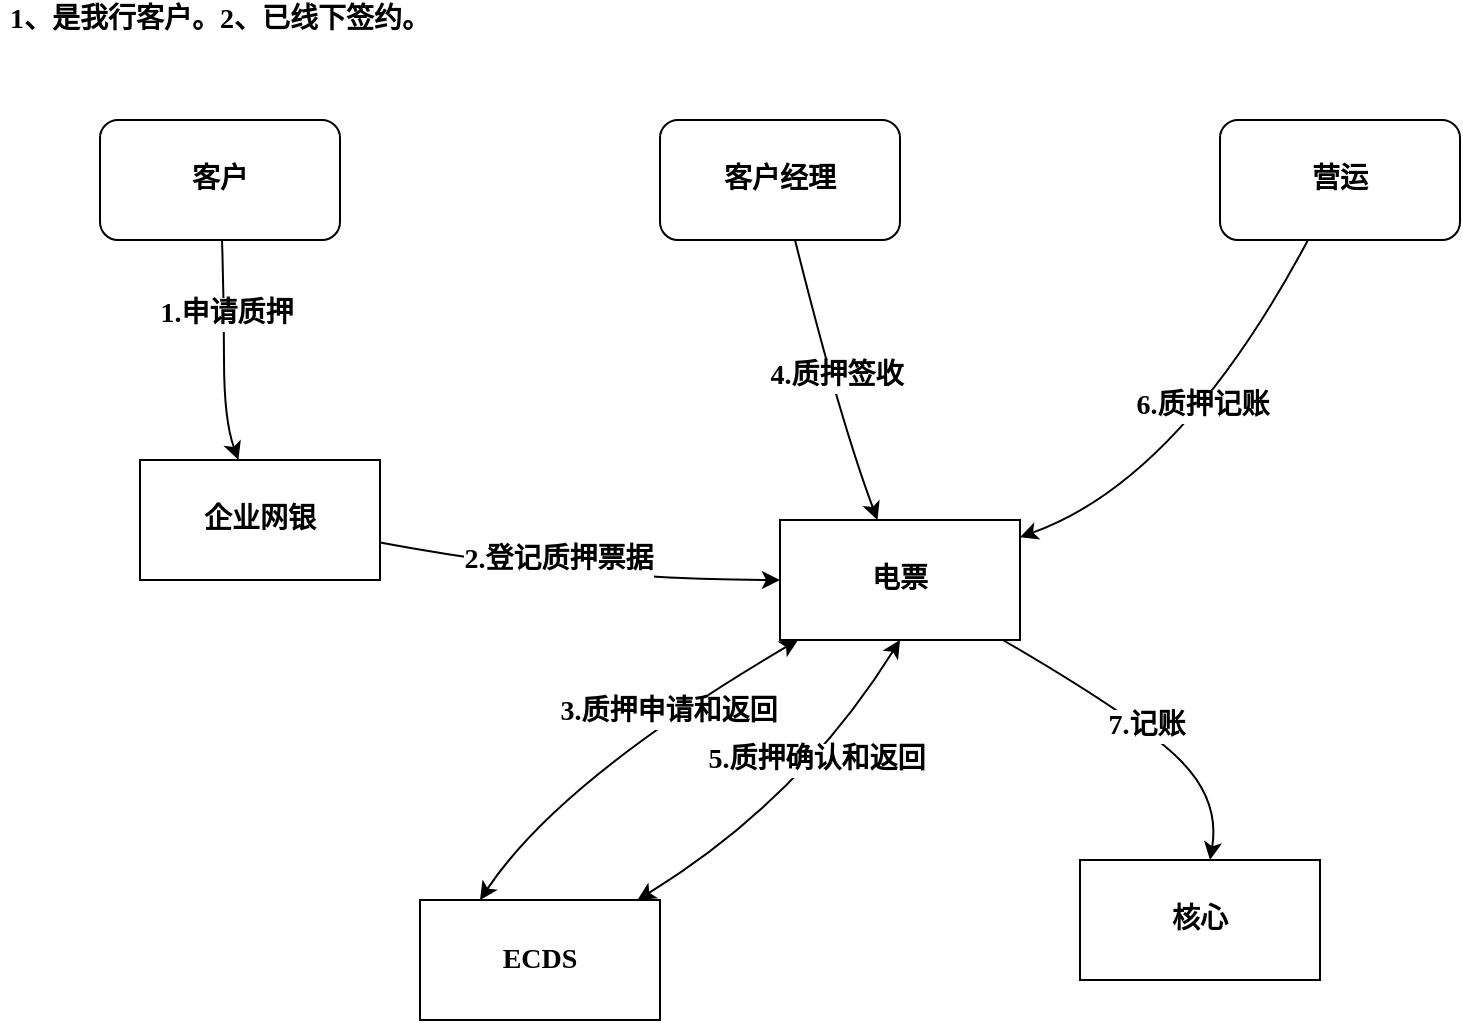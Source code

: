 <mxfile version="10.5.7" type="github"><diagram id="c7558073-3199-34d8-9f00-42111426c3f3" name="本行客户质押"><mxGraphModel dx="918" dy="664" grid="1" gridSize="10" guides="1" tooltips="1" connect="1" arrows="1" fold="1" page="1" pageScale="1" pageWidth="1169" pageHeight="827" background="#ffffff" math="0" shadow="0"><root><mxCell id="0"/><mxCell id="1" parent="0"/><mxCell id="j1ATK9mluITw6d1tC-Fy-1" value="客户" style="rounded=1;whiteSpace=wrap;html=1;fontFamily=Verdana;fontStyle=1;fontSize=14;" parent="1" vertex="1"><mxGeometry x="90" y="80" width="120" height="60" as="geometry"/></mxCell><mxCell id="j1ATK9mluITw6d1tC-Fy-2" value="客户经理" style="rounded=1;whiteSpace=wrap;html=1;fontFamily=Verdana;fontStyle=1;fontSize=14;" parent="1" vertex="1"><mxGeometry x="370" y="80" width="120" height="60" as="geometry"/></mxCell><mxCell id="j1ATK9mluITw6d1tC-Fy-3" value="营运" style="rounded=1;whiteSpace=wrap;html=1;fontFamily=Verdana;fontStyle=1;fontSize=14;" parent="1" vertex="1"><mxGeometry x="650" y="80" width="120" height="60" as="geometry"/></mxCell><mxCell id="j1ATK9mluITw6d1tC-Fy-4" value="企业网银" style="rounded=0;whiteSpace=wrap;html=1;fontFamily=Verdana;fontStyle=1;fontSize=14;" parent="1" vertex="1"><mxGeometry x="110" y="250" width="120" height="60" as="geometry"/></mxCell><mxCell id="j1ATK9mluITw6d1tC-Fy-5" value="电票" style="rounded=0;whiteSpace=wrap;html=1;fontFamily=Verdana;fontStyle=1;fontSize=14;" parent="1" vertex="1"><mxGeometry x="430" y="280" width="120" height="60" as="geometry"/></mxCell><mxCell id="j1ATK9mluITw6d1tC-Fy-6" value="ECDS" style="rounded=0;whiteSpace=wrap;html=1;fontFamily=Verdana;fontStyle=1;fontSize=14;" parent="1" vertex="1"><mxGeometry x="250" y="470" width="120" height="60" as="geometry"/></mxCell><mxCell id="j1ATK9mluITw6d1tC-Fy-7" value="核心" style="rounded=0;whiteSpace=wrap;html=1;fontFamily=Verdana;fontStyle=1;fontSize=14;" parent="1" vertex="1"><mxGeometry x="580" y="450" width="120" height="60" as="geometry"/></mxCell><mxCell id="j1ATK9mluITw6d1tC-Fy-8" value="" style="curved=1;endArrow=classic;html=1;fontFamily=Verdana;fontStyle=1;fontSize=14;" parent="1" source="j1ATK9mluITw6d1tC-Fy-1" target="j1ATK9mluITw6d1tC-Fy-4" edge="1"><mxGeometry width="50" height="50" relative="1" as="geometry"><mxPoint x="-20" y="300" as="sourcePoint"/><mxPoint x="30" y="250" as="targetPoint"/><Array as="points"><mxPoint x="152" y="170"/><mxPoint x="152" y="230"/></Array></mxGeometry></mxCell><mxCell id="j1ATK9mluITw6d1tC-Fy-9" value="1.申请质押&lt;br style=&quot;font-size: 14px;&quot;&gt;" style="text;html=1;resizable=0;points=[];align=center;verticalAlign=middle;labelBackgroundColor=#ffffff;fontFamily=Verdana;fontStyle=1;fontSize=14;" parent="j1ATK9mluITw6d1tC-Fy-8" vertex="1" connectable="0"><mxGeometry x="-0.337" y="1" relative="1" as="geometry"><mxPoint as="offset"/></mxGeometry></mxCell><mxCell id="j1ATK9mluITw6d1tC-Fy-10" value="1、是我行客户。2、已线下签约。&lt;br style=&quot;font-size: 14px;&quot;&gt;" style="text;html=1;strokeColor=none;fillColor=none;align=center;verticalAlign=middle;whiteSpace=wrap;rounded=0;fontFamily=Verdana;fontStyle=1;fontSize=14;" parent="1" vertex="1"><mxGeometry x="40" y="20" width="220" height="20" as="geometry"/></mxCell><mxCell id="j1ATK9mluITw6d1tC-Fy-11" value="" style="curved=1;endArrow=classic;html=1;fontFamily=Verdana;fontStyle=1;fontSize=14;" parent="1" source="j1ATK9mluITw6d1tC-Fy-4" target="j1ATK9mluITw6d1tC-Fy-5" edge="1"><mxGeometry width="50" height="50" relative="1" as="geometry"><mxPoint x="380" y="280" as="sourcePoint"/><mxPoint x="430" y="230" as="targetPoint"/><Array as="points"><mxPoint x="330" y="310"/></Array></mxGeometry></mxCell><mxCell id="j1ATK9mluITw6d1tC-Fy-12" value="2.登记质押票据&lt;br style=&quot;font-size: 14px;&quot;&gt;" style="text;html=1;resizable=0;points=[];align=center;verticalAlign=middle;labelBackgroundColor=#ffffff;fontFamily=Verdana;fontStyle=1;fontSize=14;" parent="j1ATK9mluITw6d1tC-Fy-11" vertex="1" connectable="0"><mxGeometry x="0.143" y="5" relative="1" as="geometry"><mxPoint x="-25.5" y="-5" as="offset"/></mxGeometry></mxCell><mxCell id="j1ATK9mluITw6d1tC-Fy-15" value="" style="endArrow=classic;startArrow=classic;html=1;exitX=0.25;exitY=0;exitDx=0;exitDy=0;curved=1;fontFamily=Verdana;fontStyle=1;fontSize=14;" parent="1" source="j1ATK9mluITw6d1tC-Fy-6" target="j1ATK9mluITw6d1tC-Fy-5" edge="1"><mxGeometry width="50" height="50" relative="1" as="geometry"><mxPoint x="410" y="490" as="sourcePoint"/><mxPoint x="460" y="440" as="targetPoint"/><Array as="points"><mxPoint x="320" y="410"/></Array></mxGeometry></mxCell><mxCell id="j1ATK9mluITw6d1tC-Fy-16" value="3.质押申请和返回&lt;br style=&quot;font-size: 14px;&quot;&gt;" style="text;html=1;resizable=0;points=[];align=center;verticalAlign=middle;labelBackgroundColor=#ffffff;fontFamily=Verdana;fontStyle=1;fontSize=14;" parent="j1ATK9mluITw6d1tC-Fy-15" vertex="1" connectable="0"><mxGeometry x="0.294" y="2" relative="1" as="geometry"><mxPoint as="offset"/></mxGeometry></mxCell><mxCell id="j1ATK9mluITw6d1tC-Fy-18" value="" style="curved=1;endArrow=classic;html=1;fontFamily=Verdana;fontStyle=1;fontSize=14;" parent="1" source="j1ATK9mluITw6d1tC-Fy-2" target="j1ATK9mluITw6d1tC-Fy-5" edge="1"><mxGeometry width="50" height="50" relative="1" as="geometry"><mxPoint x="540" y="230" as="sourcePoint"/><mxPoint x="590" y="180" as="targetPoint"/><Array as="points"><mxPoint x="460" y="230"/></Array></mxGeometry></mxCell><mxCell id="j1ATK9mluITw6d1tC-Fy-19" value="4.质押签收&lt;br style=&quot;font-size: 14px;&quot;&gt;" style="text;html=1;resizable=0;points=[];align=center;verticalAlign=middle;labelBackgroundColor=#ffffff;fontFamily=Verdana;fontStyle=1;fontSize=14;" parent="j1ATK9mluITw6d1tC-Fy-18" vertex="1" connectable="0"><mxGeometry x="0.269" y="25" relative="1" as="geometry"><mxPoint x="-26" y="-16" as="offset"/></mxGeometry></mxCell><mxCell id="j1ATK9mluITw6d1tC-Fy-20" value="" style="endArrow=classic;startArrow=classic;html=1;entryX=0.5;entryY=1;entryDx=0;entryDy=0;curved=1;fontFamily=Verdana;fontStyle=1;fontSize=14;" parent="1" source="j1ATK9mluITw6d1tC-Fy-6" target="j1ATK9mluITw6d1tC-Fy-5" edge="1"><mxGeometry width="50" height="50" relative="1" as="geometry"><mxPoint x="480" y="420" as="sourcePoint"/><mxPoint x="530" y="370" as="targetPoint"/><Array as="points"><mxPoint x="440" y="420"/></Array></mxGeometry></mxCell><mxCell id="j1ATK9mluITw6d1tC-Fy-21" value="5.质押确认和返回&lt;br style=&quot;font-size: 14px;&quot;&gt;" style="text;html=1;resizable=0;points=[];align=center;verticalAlign=middle;labelBackgroundColor=#ffffff;fontFamily=Verdana;fontStyle=1;fontSize=14;" parent="j1ATK9mluITw6d1tC-Fy-20" vertex="1" connectable="0"><mxGeometry x="0.229" y="4" relative="1" as="geometry"><mxPoint as="offset"/></mxGeometry></mxCell><mxCell id="j1ATK9mluITw6d1tC-Fy-22" value="" style="curved=1;endArrow=classic;html=1;fontFamily=Verdana;fontStyle=1;fontSize=14;" parent="1" source="j1ATK9mluITw6d1tC-Fy-3" target="j1ATK9mluITw6d1tC-Fy-5" edge="1"><mxGeometry width="50" height="50" relative="1" as="geometry"><mxPoint x="690" y="270" as="sourcePoint"/><mxPoint x="740" y="220" as="targetPoint"/><Array as="points"><mxPoint x="630" y="260"/></Array></mxGeometry></mxCell><mxCell id="j1ATK9mluITw6d1tC-Fy-23" value="6.质押记账&lt;br style=&quot;font-size: 14px;&quot;&gt;" style="text;html=1;resizable=0;points=[];align=center;verticalAlign=middle;labelBackgroundColor=#ffffff;fontFamily=Verdana;fontStyle=1;fontSize=14;" parent="j1ATK9mluITw6d1tC-Fy-22" vertex="1" connectable="0"><mxGeometry x="-0.119" y="-8" relative="1" as="geometry"><mxPoint as="offset"/></mxGeometry></mxCell><mxCell id="j1ATK9mluITw6d1tC-Fy-24" value="7.记账" style="curved=1;endArrow=classic;html=1;fontFamily=Verdana;fontStyle=1;fontSize=14;" parent="1" source="j1ATK9mluITw6d1tC-Fy-5" target="j1ATK9mluITw6d1tC-Fy-7" edge="1"><mxGeometry width="50" height="50" relative="1" as="geometry"><mxPoint x="730" y="400" as="sourcePoint"/><mxPoint x="780" y="350" as="targetPoint"/><Array as="points"><mxPoint x="610" y="380"/><mxPoint x="650" y="420"/></Array></mxGeometry></mxCell></root></mxGraphModel></diagram><diagram id="jYtJVXsccipdSxfvubl3" name="本行客户解质押"><mxGraphModel grid="1" shadow="0" math="0" pageHeight="827" pageWidth="1169" pageScale="1" page="1" fold="1" arrows="1" connect="1" tooltips="1" guides="1" gridSize="10" dy="794" dx="1394"><root><mxCell id="msC0XOMpsAWMo-wVzNlC-0"/><mxCell id="msC0XOMpsAWMo-wVzNlC-1" parent="msC0XOMpsAWMo-wVzNlC-0"/><mxCell id="WUsZSd10fOsGMeNYX5RA-1" value="客户经理" parent="msC0XOMpsAWMo-wVzNlC-1" vertex="1" style="rounded=1;whiteSpace=wrap;html=1;fontFamily=Verdana;fontStyle=1;fontSize=14;"><mxGeometry as="geometry" height="60" width="120" y="120" x="250"/></mxCell><mxCell id="WUsZSd10fOsGMeNYX5RA-2" value="营运" parent="msC0XOMpsAWMo-wVzNlC-1" vertex="1" style="rounded=1;whiteSpace=wrap;html=1;fontFamily=Verdana;fontStyle=1;fontSize=14;"><mxGeometry as="geometry" height="60" width="120" y="120" x="640"/></mxCell><mxCell id="WUsZSd10fOsGMeNYX5RA-4" value="电票" parent="msC0XOMpsAWMo-wVzNlC-1" vertex="1" style="rounded=0;whiteSpace=wrap;html=1;fontFamily=Verdana;fontStyle=1;fontSize=14;"><mxGeometry as="geometry" height="60" width="120" y="280" x="430"/></mxCell><mxCell id="WUsZSd10fOsGMeNYX5RA-5" value="ECDS" parent="msC0XOMpsAWMo-wVzNlC-1" vertex="1" style="rounded=0;whiteSpace=wrap;html=1;fontFamily=Verdana;fontStyle=1;fontSize=14;"><mxGeometry as="geometry" height="60" width="120" y="450" x="250"/></mxCell><mxCell id="WUsZSd10fOsGMeNYX5RA-6" value="核心" parent="msC0XOMpsAWMo-wVzNlC-1" vertex="1" style="rounded=0;whiteSpace=wrap;html=1;fontFamily=Verdana;fontStyle=1;fontSize=14;"><mxGeometry as="geometry" height="60" width="120" y="450" x="590"/></mxCell><mxCell id="WUsZSd10fOsGMeNYX5RA-9" value="在财富管理平台需求本流程基本不触发，只作为一个备用功能&lt;br style=&quot;font-size: 14px&quot;&gt;" parent="msC0XOMpsAWMo-wVzNlC-1" vertex="1" style="text;html=1;strokeColor=none;fillColor=none;align=center;verticalAlign=middle;whiteSpace=wrap;rounded=0;fontFamily=Verdana;fontStyle=1;fontSize=14;"><mxGeometry as="geometry" height="20" width="400" y="20" x="40"/></mxCell><mxCell id="WUsZSd10fOsGMeNYX5RA-12" value="" parent="msC0XOMpsAWMo-wVzNlC-1" style="endArrow=classic;startArrow=classic;html=1;exitX=0.25;exitY=0;exitDx=0;exitDy=0;curved=1;fontFamily=Verdana;fontStyle=1;fontSize=14;" edge="1" target="WUsZSd10fOsGMeNYX5RA-4" source="WUsZSd10fOsGMeNYX5RA-5"><mxGeometry as="geometry" height="50" width="50" relative="1"><mxPoint as="sourcePoint" y="490" x="410"/><mxPoint as="targetPoint" y="440" x="460"/><Array as="points"><mxPoint y="410" x="320"/></Array></mxGeometry></mxCell><mxCell id="WUsZSd10fOsGMeNYX5RA-13" value="2.解质押和返回&lt;br style=&quot;font-size: 14px&quot;&gt;" parent="WUsZSd10fOsGMeNYX5RA-12" vertex="1" style="text;html=1;resizable=0;points=[];align=center;verticalAlign=middle;labelBackgroundColor=#ffffff;fontFamily=Verdana;fontStyle=1;fontSize=14;" connectable="0"><mxGeometry as="geometry" y="2" x="0.294" relative="1"><mxPoint as="offset"/></mxGeometry></mxCell><mxCell id="WUsZSd10fOsGMeNYX5RA-14" value="" parent="msC0XOMpsAWMo-wVzNlC-1" style="curved=1;endArrow=classic;html=1;fontFamily=Verdana;fontStyle=1;fontSize=14;" edge="1" target="WUsZSd10fOsGMeNYX5RA-4" source="WUsZSd10fOsGMeNYX5RA-1"><mxGeometry as="geometry" height="50" width="50" relative="1"><mxPoint as="sourcePoint" y="230" x="540"/><mxPoint as="targetPoint" y="180" x="590"/><Array as="points"><mxPoint y="230" x="460"/></Array></mxGeometry></mxCell><mxCell id="WUsZSd10fOsGMeNYX5RA-15" value="1.解质押&lt;br&gt;" parent="WUsZSd10fOsGMeNYX5RA-14" vertex="1" style="text;html=1;resizable=0;points=[];align=center;verticalAlign=middle;labelBackgroundColor=#ffffff;fontFamily=Verdana;fontStyle=1;fontSize=14;" connectable="0"><mxGeometry as="geometry" y="25" x="0.269" relative="1"><mxPoint as="offset" y="-16" x="-26"/></mxGeometry></mxCell><mxCell id="WUsZSd10fOsGMeNYX5RA-18" value="" parent="msC0XOMpsAWMo-wVzNlC-1" style="curved=1;endArrow=classic;html=1;fontFamily=Verdana;fontStyle=1;fontSize=14;" edge="1" target="WUsZSd10fOsGMeNYX5RA-4" source="WUsZSd10fOsGMeNYX5RA-2"><mxGeometry as="geometry" height="50" width="50" relative="1"><mxPoint as="sourcePoint" y="270" x="690"/><mxPoint as="targetPoint" y="220" x="740"/><Array as="points"><mxPoint y="260" x="630"/></Array></mxGeometry></mxCell><mxCell id="WUsZSd10fOsGMeNYX5RA-19" value="3.解质押记账&lt;br style=&quot;font-size: 14px&quot;&gt;" parent="WUsZSd10fOsGMeNYX5RA-18" vertex="1" style="text;html=1;resizable=0;points=[];align=center;verticalAlign=middle;labelBackgroundColor=#ffffff;fontFamily=Verdana;fontStyle=1;fontSize=14;" connectable="0"><mxGeometry as="geometry" y="-8" x="-0.119" relative="1"><mxPoint as="offset"/></mxGeometry></mxCell><mxCell id="WUsZSd10fOsGMeNYX5RA-20" value="4.记账" parent="msC0XOMpsAWMo-wVzNlC-1" style="curved=1;endArrow=classic;html=1;fontFamily=Verdana;fontStyle=1;fontSize=14;" edge="1" target="WUsZSd10fOsGMeNYX5RA-6" source="WUsZSd10fOsGMeNYX5RA-4"><mxGeometry as="geometry" height="50" width="50" relative="1"><mxPoint as="sourcePoint" y="400" x="730"/><mxPoint as="targetPoint" y="350" x="780"/><Array as="points"><mxPoint y="420" x="650"/></Array></mxGeometry></mxCell></root></mxGraphModel></diagram><diagram id="SfuaUgbomy-pQvL2jucM" name="本行客户质押托收"><mxGraphModel grid="1" shadow="0" math="0" pageHeight="827" pageWidth="1169" pageScale="1" page="1" fold="1" arrows="1" connect="1" tooltips="1" guides="1" gridSize="10" dy="794" dx="1394"><root><mxCell id="4bPKAs2V0K3Zp7fi_NAx-0"/><mxCell id="4bPKAs2V0K3Zp7fi_NAx-1" parent="4bPKAs2V0K3Zp7fi_NAx-0"/><mxCell id="lYpyuhO0FUjZFwQWolFv-1" value="营运" parent="4bPKAs2V0K3Zp7fi_NAx-1" vertex="1" style="rounded=1;whiteSpace=wrap;html=1;fontFamily=Verdana;fontStyle=1;fontSize=14;"><mxGeometry as="geometry" height="60" width="120" y="120" x="640"/></mxCell><mxCell id="lYpyuhO0FUjZFwQWolFv-2" value="电票" parent="4bPKAs2V0K3Zp7fi_NAx-1" vertex="1" style="rounded=0;whiteSpace=wrap;html=1;fontFamily=Verdana;fontStyle=1;fontSize=14;"><mxGeometry as="geometry" height="60" width="120" y="280" x="430"/></mxCell><mxCell id="lYpyuhO0FUjZFwQWolFv-3" value="ECDS" parent="4bPKAs2V0K3Zp7fi_NAx-1" vertex="1" style="rounded=0;whiteSpace=wrap;html=1;fontFamily=Verdana;fontStyle=1;fontSize=14;"><mxGeometry as="geometry" height="60" width="120" y="150" x="110"/></mxCell><mxCell id="lYpyuhO0FUjZFwQWolFv-4" value="核心" parent="4bPKAs2V0K3Zp7fi_NAx-1" vertex="1" style="rounded=0;whiteSpace=wrap;html=1;fontFamily=Verdana;fontStyle=1;fontSize=14;"><mxGeometry as="geometry" height="60" width="120" y="450" x="590"/></mxCell><mxCell id="lYpyuhO0FUjZFwQWolFv-9" value="" parent="4bPKAs2V0K3Zp7fi_NAx-1" style="curved=1;endArrow=classic;html=1;fontFamily=Verdana;fontStyle=1;fontSize=14;" edge="1" target="lYpyuhO0FUjZFwQWolFv-2" source="lYpyuhO0FUjZFwQWolFv-1"><mxGeometry as="geometry" height="50" width="50" relative="1"><mxPoint as="sourcePoint" y="270" x="690"/><mxPoint as="targetPoint" y="220" x="740"/><Array as="points"><mxPoint y="210" x="570"/></Array></mxGeometry></mxCell><mxCell id="lYpyuhO0FUjZFwQWolFv-10" value="2.提示付款&lt;br style=&quot;font-size: 14px;&quot;&gt;" parent="lYpyuhO0FUjZFwQWolFv-9" vertex="1" style="text;html=1;resizable=0;points=[];align=center;verticalAlign=middle;labelBackgroundColor=#ffffff;fontFamily=Verdana;fontStyle=1;fontSize=14;" connectable="0"><mxGeometry as="geometry" y="-8" x="-0.119" relative="1"><mxPoint as="offset"/></mxGeometry></mxCell><mxCell id="lYpyuhO0FUjZFwQWolFv-11" value="5.记账托收" parent="4bPKAs2V0K3Zp7fi_NAx-1" style="curved=1;endArrow=classic;html=1;fontFamily=Verdana;fontStyle=1;fontSize=14;" edge="1" target="lYpyuhO0FUjZFwQWolFv-4" source="lYpyuhO0FUjZFwQWolFv-2"><mxGeometry as="geometry" height="50" width="50" relative="1"><mxPoint as="sourcePoint" y="400" x="730"/><mxPoint as="targetPoint" y="350" x="780"/><Array as="points"><mxPoint y="420" x="650"/></Array></mxGeometry></mxCell><mxCell id="lYpyuhO0FUjZFwQWolFv-12" value="" parent="4bPKAs2V0K3Zp7fi_NAx-1" style="curved=1;endArrow=classic;html=1;fontFamily=Verdana;fontSize=14;fontStyle=1" edge="1" target="lYpyuhO0FUjZFwQWolFv-2" source="lYpyuhO0FUjZFwQWolFv-3"><mxGeometry as="geometry" height="50" width="50" relative="1"><mxPoint as="sourcePoint" y="330" x="360"/><mxPoint as="targetPoint" y="280" x="410"/><Array as="points"><mxPoint y="220" x="300"/><mxPoint y="280" x="360"/></Array></mxGeometry></mxCell><mxCell id="lYpyuhO0FUjZFwQWolFv-13" value="1.质押到期&lt;br style=&quot;font-size: 14px;&quot;&gt;" parent="lYpyuhO0FUjZFwQWolFv-12" vertex="1" style="text;html=1;resizable=0;points=[];align=center;verticalAlign=middle;labelBackgroundColor=#ffffff;fontSize=14;fontFamily=Verdana;fontStyle=1" connectable="0"><mxGeometry as="geometry" y="1" x="0.135" relative="1"><mxPoint as="offset" x="-1"/></mxGeometry></mxCell><mxCell id="lYpyuhO0FUjZFwQWolFv-14" value="" parent="4bPKAs2V0K3Zp7fi_NAx-1" style="curved=1;endArrow=classic;html=1;fontFamily=Verdana;fontSize=14;fontStyle=1" edge="1" target="lYpyuhO0FUjZFwQWolFv-2" source="lYpyuhO0FUjZFwQWolFv-1"><mxGeometry as="geometry" height="50" width="50" relative="1"><mxPoint as="sourcePoint" y="350" x="760"/><mxPoint as="targetPoint" y="300" x="810"/><Array as="points"><mxPoint y="250" x="706"/></Array></mxGeometry></mxCell><mxCell id="lYpyuhO0FUjZFwQWolFv-17" value="4.记账托收&lt;br style=&quot;font-size: 14px;&quot;&gt;" parent="lYpyuhO0FUjZFwQWolFv-14" vertex="1" style="text;html=1;resizable=0;points=[];align=center;verticalAlign=middle;labelBackgroundColor=#ffffff;fontSize=14;fontFamily=Verdana;fontStyle=1" connectable="0"><mxGeometry as="geometry" y="-13" x="0.02" relative="1"><mxPoint as="offset"/></mxGeometry></mxCell><mxCell id="lYpyuhO0FUjZFwQWolFv-15" value="" parent="4bPKAs2V0K3Zp7fi_NAx-1" style="endArrow=classic;startArrow=classic;html=1;fontFamily=Verdana;fontSize=14;entryX=0;entryY=0.75;entryDx=0;entryDy=0;curved=1;fontStyle=1" edge="1" target="lYpyuhO0FUjZFwQWolFv-2" source="lYpyuhO0FUjZFwQWolFv-3"><mxGeometry as="geometry" height="50" width="50" relative="1"><mxPoint as="sourcePoint" y="430" x="340"/><mxPoint as="targetPoint" y="380" x="390"/><Array as="points"><mxPoint y="310" x="270"/></Array></mxGeometry></mxCell><mxCell id="lYpyuhO0FUjZFwQWolFv-16" value="3.提示付款和确认" parent="lYpyuhO0FUjZFwQWolFv-15" vertex="1" style="text;html=1;resizable=0;points=[];align=center;verticalAlign=middle;labelBackgroundColor=#ffffff;fontSize=14;fontFamily=Verdana;fontStyle=1" connectable="0"><mxGeometry as="geometry" y="21" x="-0.239" relative="1"><mxPoint as="offset"/></mxGeometry></mxCell></root></mxGraphModel></diagram><diagram id="MMLVyUw-xwg508qL3Rh7" name="现有质押托收流程"><mxGraphModel dx="918" dy="664" grid="1" gridSize="10" guides="1" tooltips="1" connect="1" arrows="1" fold="1" page="1" pageScale="1" pageWidth="1169" pageHeight="827" math="0" shadow="0"><root><mxCell id="uDaIy-jen-4eY2qHDG4y-0"/><mxCell id="uDaIy-jen-4eY2qHDG4y-1" parent="uDaIy-jen-4eY2qHDG4y-0"/><mxCell id="uDaIy-jen-4eY2qHDG4y-2" value="客户" style="rounded=1;whiteSpace=wrap;html=1;" vertex="1" parent="uDaIy-jen-4eY2qHDG4y-1"><mxGeometry x="100" y="70" width="120" height="60" as="geometry"/></mxCell><mxCell id="uDaIy-jen-4eY2qHDG4y-3" value="客户经理、审批岗" style="rounded=1;whiteSpace=wrap;html=1;" vertex="1" parent="uDaIy-jen-4eY2qHDG4y-1"><mxGeometry x="430" y="50" width="120" height="60" as="geometry"/></mxCell><mxCell id="uDaIy-jen-4eY2qHDG4y-4" value="电票" style="rounded=0;whiteSpace=wrap;html=1;" vertex="1" parent="uDaIy-jen-4eY2qHDG4y-1"><mxGeometry x="390" y="310" width="120" height="60" as="geometry"/></mxCell><mxCell id="uDaIy-jen-4eY2qHDG4y-5" value="信贷" style="rounded=0;whiteSpace=wrap;html=1;" vertex="1" parent="uDaIy-jen-4eY2qHDG4y-1"><mxGeometry x="670" y="240" width="120" height="60" as="geometry"/></mxCell><mxCell id="uDaIy-jen-4eY2qHDG4y-6" value="总账" style="rounded=0;whiteSpace=wrap;html=1;" vertex="1" parent="uDaIy-jen-4eY2qHDG4y-1"><mxGeometry x="400" y="450" width="120" height="60" as="geometry"/></mxCell><mxCell id="uDaIy-jen-4eY2qHDG4y-7" value="" style="curved=1;endArrow=classic;html=1;exitX=0.325;exitY=0.983;exitDx=0;exitDy=0;exitPerimeter=0;entryX=0.5;entryY=0;entryDx=0;entryDy=0;" edge="1" parent="uDaIy-jen-4eY2qHDG4y-1" source="uDaIy-jen-4eY2qHDG4y-2" target="uDaIy-jen-4eY2qHDG4y-11"><mxGeometry width="50" height="50" relative="1" as="geometry"><mxPoint x="210" y="210" as="sourcePoint"/><mxPoint x="260" y="160" as="targetPoint"/><Array as="points"><mxPoint x="120" y="160"/></Array></mxGeometry></mxCell><mxCell id="uDaIy-jen-4eY2qHDG4y-12" value="2.提交质押申请" style="text;html=1;resizable=0;points=[];align=center;verticalAlign=middle;labelBackgroundColor=#ffffff;" vertex="1" connectable="0" parent="uDaIy-jen-4eY2qHDG4y-7"><mxGeometry x="-0.198" y="10" relative="1" as="geometry"><mxPoint x="7" y="14" as="offset"/></mxGeometry></mxCell><mxCell id="uDaIy-jen-4eY2qHDG4y-9" value="" style="curved=1;endArrow=classic;html=1;" edge="1" parent="uDaIy-jen-4eY2qHDG4y-1" source="uDaIy-jen-4eY2qHDG4y-3" target="uDaIy-jen-4eY2qHDG4y-5"><mxGeometry width="50" height="50" relative="1" as="geometry"><mxPoint x="700" y="130" as="sourcePoint"/><mxPoint x="640" y="250" as="targetPoint"/><Array as="points"><mxPoint x="660" y="160"/><mxPoint x="700" y="200"/></Array></mxGeometry></mxCell><mxCell id="uDaIy-jen-4eY2qHDG4y-10" value="1.客户签约，生成合同，录入信息" style="text;html=1;resizable=0;points=[];align=center;verticalAlign=middle;labelBackgroundColor=#ffffff;" vertex="1" connectable="0" parent="uDaIy-jen-4eY2qHDG4y-9"><mxGeometry x="0.314" y="1" relative="1" as="geometry"><mxPoint x="-5" y="-19" as="offset"/></mxGeometry></mxCell><mxCell id="uDaIy-jen-4eY2qHDG4y-11" value="企业网银" style="rounded=0;whiteSpace=wrap;html=1;" vertex="1" parent="uDaIy-jen-4eY2qHDG4y-1"><mxGeometry x="60" y="240" width="120" height="60" as="geometry"/></mxCell><mxCell id="uDaIy-jen-4eY2qHDG4y-13" value="" style="curved=1;endArrow=classic;html=1;" edge="1" parent="uDaIy-jen-4eY2qHDG4y-1" source="uDaIy-jen-4eY2qHDG4y-11" target="uDaIy-jen-4eY2qHDG4y-4"><mxGeometry width="50" height="50" relative="1" as="geometry"><mxPoint x="190" y="510" as="sourcePoint"/><mxPoint x="240" y="460" as="targetPoint"/><Array as="points"><mxPoint x="210" y="300"/></Array></mxGeometry></mxCell><mxCell id="uDaIy-jen-4eY2qHDG4y-14" value="3.审批完成，提交申请" style="text;html=1;resizable=0;points=[];align=center;verticalAlign=middle;labelBackgroundColor=#ffffff;" vertex="1" connectable="0" parent="uDaIy-jen-4eY2qHDG4y-13"><mxGeometry x="-0.093" y="-1" relative="1" as="geometry"><mxPoint as="offset"/></mxGeometry></mxCell><mxCell id="uDaIy-jen-4eY2qHDG4y-15" value="" style="curved=1;endArrow=classic;html=1;" edge="1" parent="uDaIy-jen-4eY2qHDG4y-1" source="uDaIy-jen-4eY2qHDG4y-3" target="uDaIy-jen-4eY2qHDG4y-5"><mxGeometry width="50" height="50" relative="1" as="geometry"><mxPoint x="750" y="430" as="sourcePoint"/><mxPoint x="800" y="380" as="targetPoint"/><Array as="points"><mxPoint x="580" y="190"/><mxPoint x="620" y="220"/></Array></mxGeometry></mxCell><mxCell id="uDaIy-jen-4eY2qHDG4y-16" value="5.票据质押查询、挑票、审批" style="text;html=1;resizable=0;points=[];align=center;verticalAlign=middle;labelBackgroundColor=#ffffff;" vertex="1" connectable="0" parent="uDaIy-jen-4eY2qHDG4y-15"><mxGeometry x="0.106" y="3" relative="1" as="geometry"><mxPoint as="offset"/></mxGeometry></mxCell><mxCell id="uDaIy-jen-4eY2qHDG4y-17" value="6.发送审批完成票据信息" style="curved=1;endArrow=classic;html=1;" edge="1" parent="uDaIy-jen-4eY2qHDG4y-1" source="uDaIy-jen-4eY2qHDG4y-5" target="uDaIy-jen-4eY2qHDG4y-4"><mxGeometry width="50" height="50" relative="1" as="geometry"><mxPoint x="740" y="410" as="sourcePoint"/><mxPoint x="790" y="360" as="targetPoint"/><Array as="points"><mxPoint x="640" y="320"/><mxPoint x="590" y="332"/></Array></mxGeometry></mxCell><mxCell id="uDaIy-jen-4eY2qHDG4y-19" value="" style="curved=1;endArrow=classic;html=1;" edge="1" parent="uDaIy-jen-4eY2qHDG4y-1" source="uDaIy-jen-4eY2qHDG4y-3" target="uDaIy-jen-4eY2qHDG4y-4"><mxGeometry width="50" height="50" relative="1" as="geometry"><mxPoint x="320" y="190" as="sourcePoint"/><mxPoint x="430" y="260" as="targetPoint"/><Array as="points"><mxPoint x="450" y="210"/></Array></mxGeometry></mxCell><mxCell id="uDaIy-jen-4eY2qHDG4y-23" value="7.质押签收&lt;br&gt;8.质押记账&lt;br&gt;" style="text;html=1;resizable=0;points=[];align=center;verticalAlign=middle;labelBackgroundColor=#ffffff;" vertex="1" connectable="0" parent="uDaIy-jen-4eY2qHDG4y-19"><mxGeometry x="-0.156" y="5" relative="1" as="geometry"><mxPoint x="-0.5" y="6.5" as="offset"/></mxGeometry></mxCell><mxCell id="uDaIy-jen-4eY2qHDG4y-20" value="ECDS" style="rounded=0;whiteSpace=wrap;html=1;" vertex="1" parent="uDaIy-jen-4eY2qHDG4y-1"><mxGeometry x="740" y="400" width="120" height="60" as="geometry"/></mxCell><mxCell id="uDaIy-jen-4eY2qHDG4y-21" value="" style="curved=1;endArrow=classic;html=1;" edge="1" parent="uDaIy-jen-4eY2qHDG4y-1" source="uDaIy-jen-4eY2qHDG4y-4" target="uDaIy-jen-4eY2qHDG4y-20"><mxGeometry width="50" height="50" relative="1" as="geometry"><mxPoint x="610" y="420" as="sourcePoint"/><mxPoint x="660" y="370" as="targetPoint"/><Array as="points"><mxPoint x="590" y="420"/><mxPoint x="680" y="440"/></Array></mxGeometry></mxCell><mxCell id="uDaIy-jen-4eY2qHDG4y-22" value="4.质押申请" style="text;html=1;resizable=0;points=[];align=center;verticalAlign=middle;labelBackgroundColor=#ffffff;" vertex="1" connectable="0" parent="uDaIy-jen-4eY2qHDG4y-21"><mxGeometry x="0.312" y="1" relative="1" as="geometry"><mxPoint x="-24" y="-3" as="offset"/></mxGeometry></mxCell><mxCell id="uDaIy-jen-4eY2qHDG4y-24" value="" style="curved=1;endArrow=classic;html=1;exitX=1;exitY=0.75;exitDx=0;exitDy=0;entryX=0.75;entryY=1;entryDx=0;entryDy=0;" edge="1" parent="uDaIy-jen-4eY2qHDG4y-1" source="uDaIy-jen-4eY2qHDG4y-4" target="uDaIy-jen-4eY2qHDG4y-5"><mxGeometry width="50" height="50" relative="1" as="geometry"><mxPoint x="660" y="400" as="sourcePoint"/><mxPoint x="710" y="350" as="targetPoint"/><Array as="points"><mxPoint x="630" y="380"/><mxPoint x="720" y="350"/></Array></mxGeometry></mxCell><mxCell id="uDaIy-jen-4eY2qHDG4y-25" value="9.质押成功通知，" style="text;html=1;resizable=0;points=[];align=center;verticalAlign=middle;labelBackgroundColor=#ffffff;" vertex="1" connectable="0" parent="uDaIy-jen-4eY2qHDG4y-24"><mxGeometry x="0.341" y="-1" relative="1" as="geometry"><mxPoint as="offset"/></mxGeometry></mxCell><mxCell id="uDaIy-jen-4eY2qHDG4y-27" value="" style="curved=1;endArrow=classic;html=1;" edge="1" parent="uDaIy-jen-4eY2qHDG4y-1" source="uDaIy-jen-4eY2qHDG4y-4" target="uDaIy-jen-4eY2qHDG4y-6"><mxGeometry width="50" height="50" relative="1" as="geometry"><mxPoint x="230" y="490" as="sourcePoint"/><mxPoint x="280" y="440" as="targetPoint"/><Array as="points"/></mxGeometry></mxCell><mxCell id="uDaIy-jen-4eY2qHDG4y-29" value="10.日终送总账" style="text;html=1;resizable=0;points=[];align=center;verticalAlign=middle;labelBackgroundColor=#ffffff;" vertex="1" connectable="0" parent="uDaIy-jen-4eY2qHDG4y-27"><mxGeometry x="-0.156" y="-4" relative="1" as="geometry"><mxPoint as="offset"/></mxGeometry></mxCell></root></mxGraphModel></diagram></mxfile>
